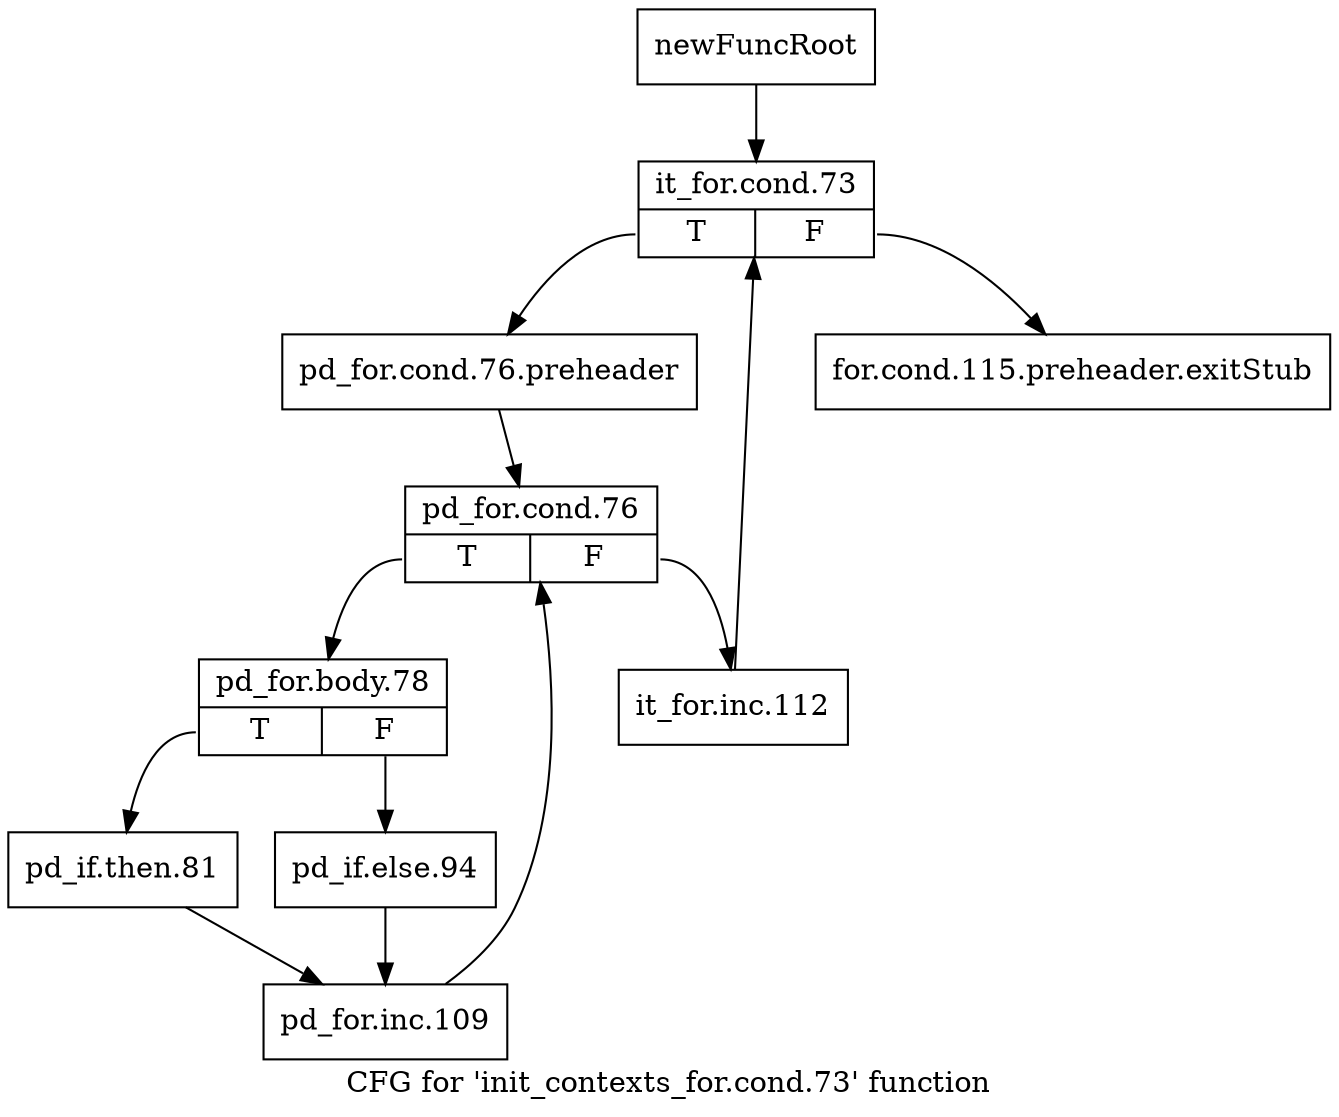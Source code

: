 digraph "CFG for 'init_contexts_for.cond.73' function" {
	label="CFG for 'init_contexts_for.cond.73' function";

	Node0x238fd20 [shape=record,label="{newFuncRoot}"];
	Node0x238fd20 -> Node0x238fdc0;
	Node0x238fd70 [shape=record,label="{for.cond.115.preheader.exitStub}"];
	Node0x238fdc0 [shape=record,label="{it_for.cond.73|{<s0>T|<s1>F}}"];
	Node0x238fdc0:s0 -> Node0x238fe10;
	Node0x238fdc0:s1 -> Node0x238fd70;
	Node0x238fe10 [shape=record,label="{pd_for.cond.76.preheader}"];
	Node0x238fe10 -> Node0x238fe60;
	Node0x238fe60 [shape=record,label="{pd_for.cond.76|{<s0>T|<s1>F}}"];
	Node0x238fe60:s0 -> Node0x238ff00;
	Node0x238fe60:s1 -> Node0x238feb0;
	Node0x238feb0 [shape=record,label="{it_for.inc.112}"];
	Node0x238feb0 -> Node0x238fdc0;
	Node0x238ff00 [shape=record,label="{pd_for.body.78|{<s0>T|<s1>F}}"];
	Node0x238ff00:s0 -> Node0x238ffa0;
	Node0x238ff00:s1 -> Node0x238ff50;
	Node0x238ff50 [shape=record,label="{pd_if.else.94}"];
	Node0x238ff50 -> Node0x238fff0;
	Node0x238ffa0 [shape=record,label="{pd_if.then.81}"];
	Node0x238ffa0 -> Node0x238fff0;
	Node0x238fff0 [shape=record,label="{pd_for.inc.109}"];
	Node0x238fff0 -> Node0x238fe60;
}
